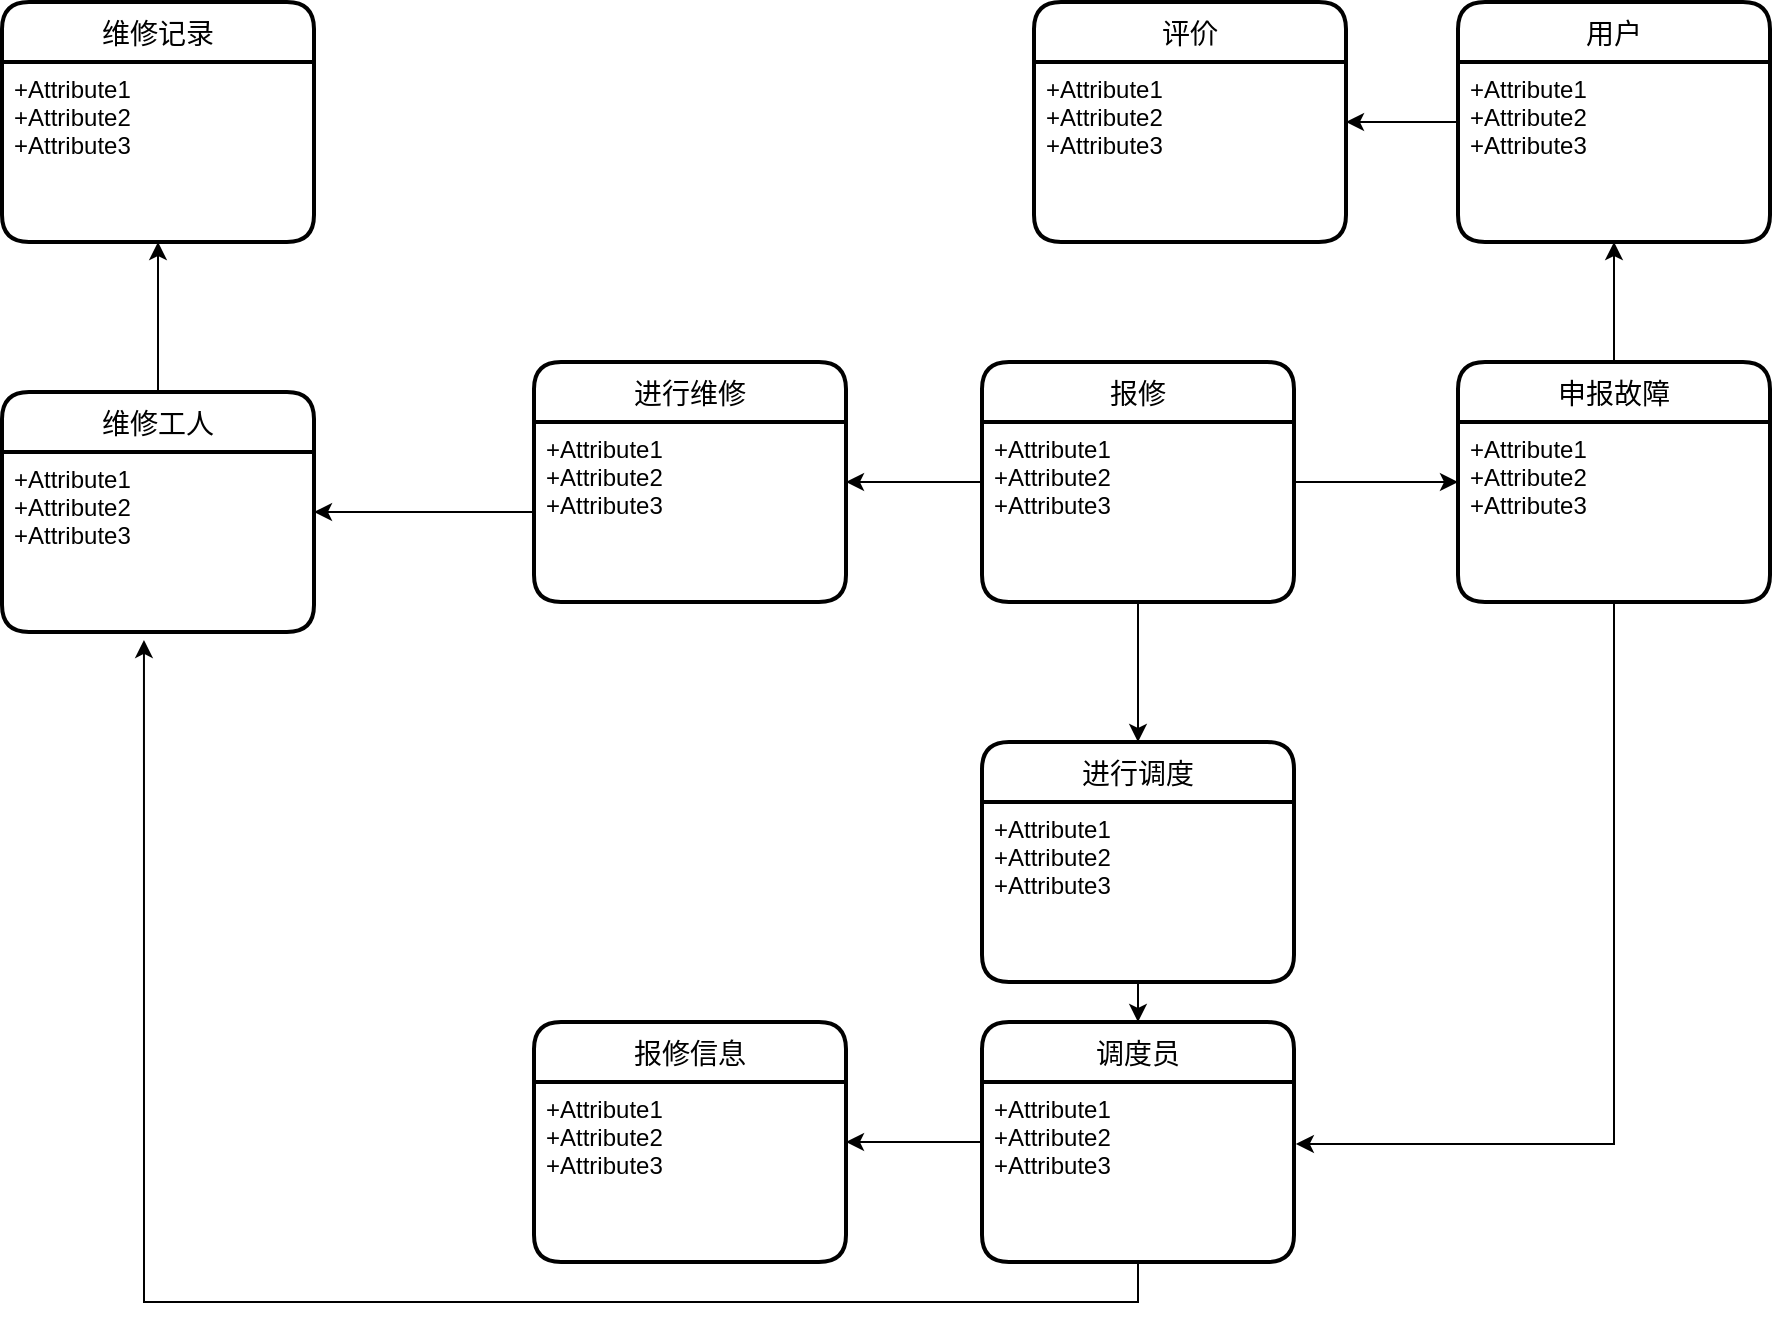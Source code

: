 <mxfile version="20.6.2" type="github">
  <diagram id="zy_9c7CzfbLyYuj-oIPn" name="第 1 页">
    <mxGraphModel dx="3082" dy="1114" grid="1" gridSize="10" guides="1" tooltips="1" connect="1" arrows="1" fold="1" page="1" pageScale="1" pageWidth="827" pageHeight="1169" math="0" shadow="0">
      <root>
        <mxCell id="0" />
        <mxCell id="1" parent="0" />
        <mxCell id="pQvwV3heBOpW3aIs6Hg--7" style="edgeStyle=orthogonalEdgeStyle;rounded=0;orthogonalLoop=1;jettySize=auto;html=1;" edge="1" parent="1" source="pQvwV3heBOpW3aIs6Hg--3" target="pQvwV3heBOpW3aIs6Hg--5">
          <mxGeometry relative="1" as="geometry" />
        </mxCell>
        <mxCell id="pQvwV3heBOpW3aIs6Hg--13" style="edgeStyle=orthogonalEdgeStyle;rounded=0;orthogonalLoop=1;jettySize=auto;html=1;exitX=0;exitY=0.5;exitDx=0;exitDy=0;" edge="1" parent="1" source="pQvwV3heBOpW3aIs6Hg--3" target="pQvwV3heBOpW3aIs6Hg--11">
          <mxGeometry relative="1" as="geometry" />
        </mxCell>
        <mxCell id="pQvwV3heBOpW3aIs6Hg--3" value="报修" style="swimlane;childLayout=stackLayout;horizontal=1;startSize=30;horizontalStack=0;rounded=1;fontSize=14;fontStyle=0;strokeWidth=2;resizeParent=0;resizeLast=1;shadow=0;dashed=0;align=center;" vertex="1" parent="1">
          <mxGeometry x="334" y="390" width="156" height="120" as="geometry" />
        </mxCell>
        <mxCell id="pQvwV3heBOpW3aIs6Hg--4" value="+Attribute1&#xa;+Attribute2&#xa;+Attribute3" style="align=left;strokeColor=none;fillColor=none;spacingLeft=4;fontSize=12;verticalAlign=top;resizable=0;rotatable=0;part=1;" vertex="1" parent="pQvwV3heBOpW3aIs6Hg--3">
          <mxGeometry y="30" width="156" height="90" as="geometry" />
        </mxCell>
        <mxCell id="pQvwV3heBOpW3aIs6Hg--16" style="edgeStyle=orthogonalEdgeStyle;rounded=0;orthogonalLoop=1;jettySize=auto;html=1;exitX=0.5;exitY=0;exitDx=0;exitDy=0;" edge="1" parent="1" source="pQvwV3heBOpW3aIs6Hg--5" target="pQvwV3heBOpW3aIs6Hg--14">
          <mxGeometry relative="1" as="geometry" />
        </mxCell>
        <mxCell id="pQvwV3heBOpW3aIs6Hg--5" value="申报故障" style="swimlane;childLayout=stackLayout;horizontal=1;startSize=30;horizontalStack=0;rounded=1;fontSize=14;fontStyle=0;strokeWidth=2;resizeParent=0;resizeLast=1;shadow=0;dashed=0;align=center;" vertex="1" parent="1">
          <mxGeometry x="572" y="390" width="156" height="120" as="geometry" />
        </mxCell>
        <mxCell id="pQvwV3heBOpW3aIs6Hg--6" value="+Attribute1&#xa;+Attribute2&#xa;+Attribute3" style="align=left;strokeColor=none;fillColor=none;spacingLeft=4;fontSize=12;verticalAlign=top;resizable=0;rotatable=0;part=1;" vertex="1" parent="pQvwV3heBOpW3aIs6Hg--5">
          <mxGeometry y="30" width="156" height="90" as="geometry" />
        </mxCell>
        <mxCell id="pQvwV3heBOpW3aIs6Hg--8" value="进行调度" style="swimlane;childLayout=stackLayout;horizontal=1;startSize=30;horizontalStack=0;rounded=1;fontSize=14;fontStyle=0;strokeWidth=2;resizeParent=0;resizeLast=1;shadow=0;dashed=0;align=center;" vertex="1" parent="1">
          <mxGeometry x="334" y="580" width="156" height="120" as="geometry" />
        </mxCell>
        <mxCell id="pQvwV3heBOpW3aIs6Hg--9" value="+Attribute1&#xa;+Attribute2&#xa;+Attribute3" style="align=left;strokeColor=none;fillColor=none;spacingLeft=4;fontSize=12;verticalAlign=top;resizable=0;rotatable=0;part=1;" vertex="1" parent="pQvwV3heBOpW3aIs6Hg--8">
          <mxGeometry y="30" width="156" height="90" as="geometry" />
        </mxCell>
        <mxCell id="pQvwV3heBOpW3aIs6Hg--10" style="edgeStyle=orthogonalEdgeStyle;rounded=0;orthogonalLoop=1;jettySize=auto;html=1;exitX=0.5;exitY=1;exitDx=0;exitDy=0;" edge="1" parent="1" source="pQvwV3heBOpW3aIs6Hg--4" target="pQvwV3heBOpW3aIs6Hg--8">
          <mxGeometry relative="1" as="geometry" />
        </mxCell>
        <mxCell id="pQvwV3heBOpW3aIs6Hg--11" value="进行维修" style="swimlane;childLayout=stackLayout;horizontal=1;startSize=30;horizontalStack=0;rounded=1;fontSize=14;fontStyle=0;strokeWidth=2;resizeParent=0;resizeLast=1;shadow=0;dashed=0;align=center;" vertex="1" parent="1">
          <mxGeometry x="110" y="390" width="156" height="120" as="geometry" />
        </mxCell>
        <mxCell id="pQvwV3heBOpW3aIs6Hg--12" value="+Attribute1&#xa;+Attribute2&#xa;+Attribute3" style="align=left;strokeColor=none;fillColor=none;spacingLeft=4;fontSize=12;verticalAlign=top;resizable=0;rotatable=0;part=1;" vertex="1" parent="pQvwV3heBOpW3aIs6Hg--11">
          <mxGeometry y="30" width="156" height="90" as="geometry" />
        </mxCell>
        <mxCell id="pQvwV3heBOpW3aIs6Hg--33" style="edgeStyle=orthogonalEdgeStyle;rounded=0;orthogonalLoop=1;jettySize=auto;html=1;exitX=0;exitY=0.5;exitDx=0;exitDy=0;" edge="1" parent="1" source="pQvwV3heBOpW3aIs6Hg--14" target="pQvwV3heBOpW3aIs6Hg--31">
          <mxGeometry relative="1" as="geometry" />
        </mxCell>
        <mxCell id="pQvwV3heBOpW3aIs6Hg--14" value="用户" style="swimlane;childLayout=stackLayout;horizontal=1;startSize=30;horizontalStack=0;rounded=1;fontSize=14;fontStyle=0;strokeWidth=2;resizeParent=0;resizeLast=1;shadow=0;dashed=0;align=center;" vertex="1" parent="1">
          <mxGeometry x="572" y="210" width="156" height="120" as="geometry" />
        </mxCell>
        <mxCell id="pQvwV3heBOpW3aIs6Hg--15" value="+Attribute1&#xa;+Attribute2&#xa;+Attribute3" style="align=left;strokeColor=none;fillColor=none;spacingLeft=4;fontSize=12;verticalAlign=top;resizable=0;rotatable=0;part=1;" vertex="1" parent="pQvwV3heBOpW3aIs6Hg--14">
          <mxGeometry y="30" width="156" height="90" as="geometry" />
        </mxCell>
        <mxCell id="pQvwV3heBOpW3aIs6Hg--26" style="edgeStyle=orthogonalEdgeStyle;rounded=0;orthogonalLoop=1;jettySize=auto;html=1;" edge="1" parent="1" source="pQvwV3heBOpW3aIs6Hg--20" target="pQvwV3heBOpW3aIs6Hg--24">
          <mxGeometry relative="1" as="geometry" />
        </mxCell>
        <mxCell id="pQvwV3heBOpW3aIs6Hg--20" value="调度员" style="swimlane;childLayout=stackLayout;horizontal=1;startSize=30;horizontalStack=0;rounded=1;fontSize=14;fontStyle=0;strokeWidth=2;resizeParent=0;resizeLast=1;shadow=0;dashed=0;align=center;" vertex="1" parent="1">
          <mxGeometry x="334" y="720" width="156" height="120" as="geometry" />
        </mxCell>
        <mxCell id="pQvwV3heBOpW3aIs6Hg--21" value="+Attribute1&#xa;+Attribute2&#xa;+Attribute3" style="align=left;strokeColor=none;fillColor=none;spacingLeft=4;fontSize=12;verticalAlign=top;resizable=0;rotatable=0;part=1;" vertex="1" parent="pQvwV3heBOpW3aIs6Hg--20">
          <mxGeometry y="30" width="156" height="90" as="geometry" />
        </mxCell>
        <mxCell id="pQvwV3heBOpW3aIs6Hg--22" style="edgeStyle=orthogonalEdgeStyle;rounded=0;orthogonalLoop=1;jettySize=auto;html=1;exitX=0.5;exitY=1;exitDx=0;exitDy=0;" edge="1" parent="1" source="pQvwV3heBOpW3aIs6Hg--9" target="pQvwV3heBOpW3aIs6Hg--20">
          <mxGeometry relative="1" as="geometry" />
        </mxCell>
        <mxCell id="pQvwV3heBOpW3aIs6Hg--23" style="edgeStyle=orthogonalEdgeStyle;rounded=0;orthogonalLoop=1;jettySize=auto;html=1;exitX=0.5;exitY=1;exitDx=0;exitDy=0;entryX=1.006;entryY=0.344;entryDx=0;entryDy=0;entryPerimeter=0;" edge="1" parent="1" source="pQvwV3heBOpW3aIs6Hg--6" target="pQvwV3heBOpW3aIs6Hg--21">
          <mxGeometry relative="1" as="geometry" />
        </mxCell>
        <mxCell id="pQvwV3heBOpW3aIs6Hg--24" value="报修信息" style="swimlane;childLayout=stackLayout;horizontal=1;startSize=30;horizontalStack=0;rounded=1;fontSize=14;fontStyle=0;strokeWidth=2;resizeParent=0;resizeLast=1;shadow=0;dashed=0;align=center;" vertex="1" parent="1">
          <mxGeometry x="110" y="720" width="156" height="120" as="geometry" />
        </mxCell>
        <mxCell id="pQvwV3heBOpW3aIs6Hg--25" value="+Attribute1&#xa;+Attribute2&#xa;+Attribute3" style="align=left;strokeColor=none;fillColor=none;spacingLeft=4;fontSize=12;verticalAlign=top;resizable=0;rotatable=0;part=1;" vertex="1" parent="pQvwV3heBOpW3aIs6Hg--24">
          <mxGeometry y="30" width="156" height="90" as="geometry" />
        </mxCell>
        <mxCell id="pQvwV3heBOpW3aIs6Hg--36" style="edgeStyle=orthogonalEdgeStyle;rounded=0;orthogonalLoop=1;jettySize=auto;html=1;exitX=0.5;exitY=0;exitDx=0;exitDy=0;" edge="1" parent="1" source="pQvwV3heBOpW3aIs6Hg--27" target="pQvwV3heBOpW3aIs6Hg--34">
          <mxGeometry relative="1" as="geometry" />
        </mxCell>
        <mxCell id="pQvwV3heBOpW3aIs6Hg--27" value="维修工人" style="swimlane;childLayout=stackLayout;horizontal=1;startSize=30;horizontalStack=0;rounded=1;fontSize=14;fontStyle=0;strokeWidth=2;resizeParent=0;resizeLast=1;shadow=0;dashed=0;align=center;" vertex="1" parent="1">
          <mxGeometry x="-156" y="405" width="156" height="120" as="geometry" />
        </mxCell>
        <mxCell id="pQvwV3heBOpW3aIs6Hg--28" value="+Attribute1&#xa;+Attribute2&#xa;+Attribute3" style="align=left;strokeColor=none;fillColor=none;spacingLeft=4;fontSize=12;verticalAlign=top;resizable=0;rotatable=0;part=1;" vertex="1" parent="pQvwV3heBOpW3aIs6Hg--27">
          <mxGeometry y="30" width="156" height="90" as="geometry" />
        </mxCell>
        <mxCell id="pQvwV3heBOpW3aIs6Hg--29" style="edgeStyle=orthogonalEdgeStyle;rounded=0;orthogonalLoop=1;jettySize=auto;html=1;" edge="1" parent="1" source="pQvwV3heBOpW3aIs6Hg--12" target="pQvwV3heBOpW3aIs6Hg--27">
          <mxGeometry relative="1" as="geometry" />
        </mxCell>
        <mxCell id="pQvwV3heBOpW3aIs6Hg--30" style="edgeStyle=orthogonalEdgeStyle;rounded=0;orthogonalLoop=1;jettySize=auto;html=1;exitX=0.5;exitY=1;exitDx=0;exitDy=0;entryX=0.455;entryY=1.044;entryDx=0;entryDy=0;entryPerimeter=0;" edge="1" parent="1" source="pQvwV3heBOpW3aIs6Hg--21" target="pQvwV3heBOpW3aIs6Hg--28">
          <mxGeometry relative="1" as="geometry" />
        </mxCell>
        <mxCell id="pQvwV3heBOpW3aIs6Hg--31" value="评价" style="swimlane;childLayout=stackLayout;horizontal=1;startSize=30;horizontalStack=0;rounded=1;fontSize=14;fontStyle=0;strokeWidth=2;resizeParent=0;resizeLast=1;shadow=0;dashed=0;align=center;" vertex="1" parent="1">
          <mxGeometry x="360" y="210" width="156" height="120" as="geometry" />
        </mxCell>
        <mxCell id="pQvwV3heBOpW3aIs6Hg--32" value="+Attribute1&#xa;+Attribute2&#xa;+Attribute3" style="align=left;strokeColor=none;fillColor=none;spacingLeft=4;fontSize=12;verticalAlign=top;resizable=0;rotatable=0;part=1;" vertex="1" parent="pQvwV3heBOpW3aIs6Hg--31">
          <mxGeometry y="30" width="156" height="90" as="geometry" />
        </mxCell>
        <mxCell id="pQvwV3heBOpW3aIs6Hg--34" value="维修记录" style="swimlane;childLayout=stackLayout;horizontal=1;startSize=30;horizontalStack=0;rounded=1;fontSize=14;fontStyle=0;strokeWidth=2;resizeParent=0;resizeLast=1;shadow=0;dashed=0;align=center;" vertex="1" parent="1">
          <mxGeometry x="-156" y="210" width="156" height="120" as="geometry" />
        </mxCell>
        <mxCell id="pQvwV3heBOpW3aIs6Hg--35" value="+Attribute1&#xa;+Attribute2&#xa;+Attribute3" style="align=left;strokeColor=none;fillColor=none;spacingLeft=4;fontSize=12;verticalAlign=top;resizable=0;rotatable=0;part=1;" vertex="1" parent="pQvwV3heBOpW3aIs6Hg--34">
          <mxGeometry y="30" width="156" height="90" as="geometry" />
        </mxCell>
      </root>
    </mxGraphModel>
  </diagram>
</mxfile>
